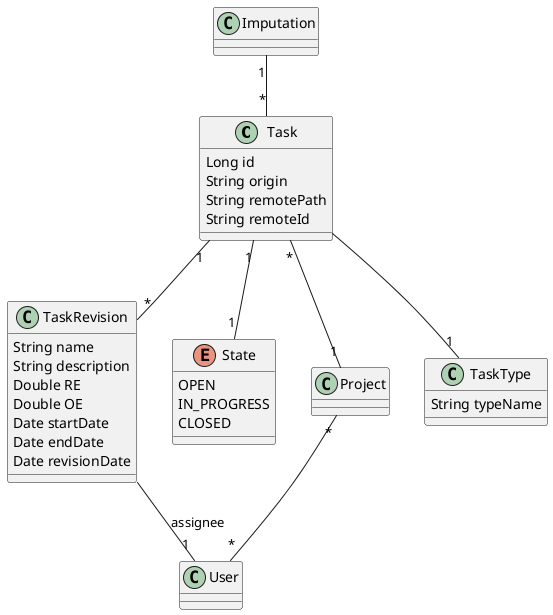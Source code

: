 @startuml

Task "1" -- "*" TaskRevision
Task "1" -- "1" State
Task "*" -- "1" Project
TaskRevision -- "1" User :assignee
Project "*" -- "*" User
Task  -- "1" TaskType
Imputation "1" -- "*" Task



class Task {
Long id
String origin
String remotePath
String remoteId

}

class TaskRevision {
String name
String description
Double RE
Double OE
Date startDate
Date endDate
Date revisionDate

}

enum State {
  OPEN
  IN_PROGRESS
  CLOSED
}
class TaskType {
  String typeName
}



@enduml